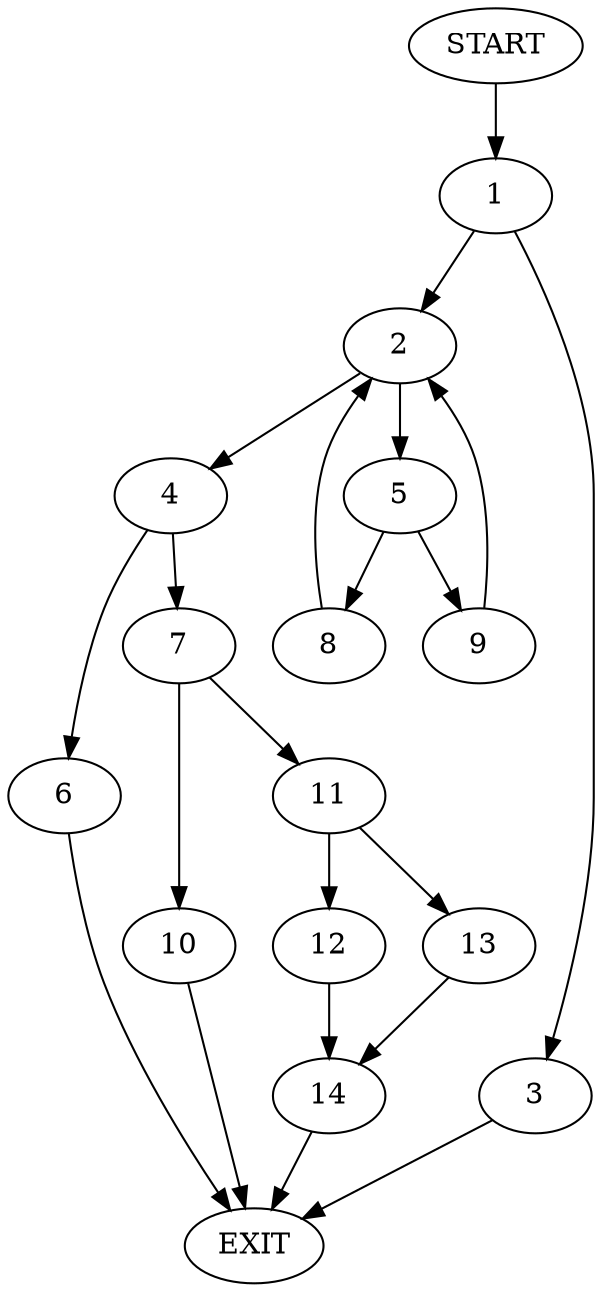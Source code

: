 digraph {
0 [label="START"]
15 [label="EXIT"]
0 -> 1
1 -> 2
1 -> 3
3 -> 15
2 -> 4
2 -> 5
4 -> 6
4 -> 7
5 -> 8
5 -> 9
8 -> 2
9 -> 2
7 -> 10
7 -> 11
6 -> 15
10 -> 15
11 -> 12
11 -> 13
12 -> 14
13 -> 14
14 -> 15
}
